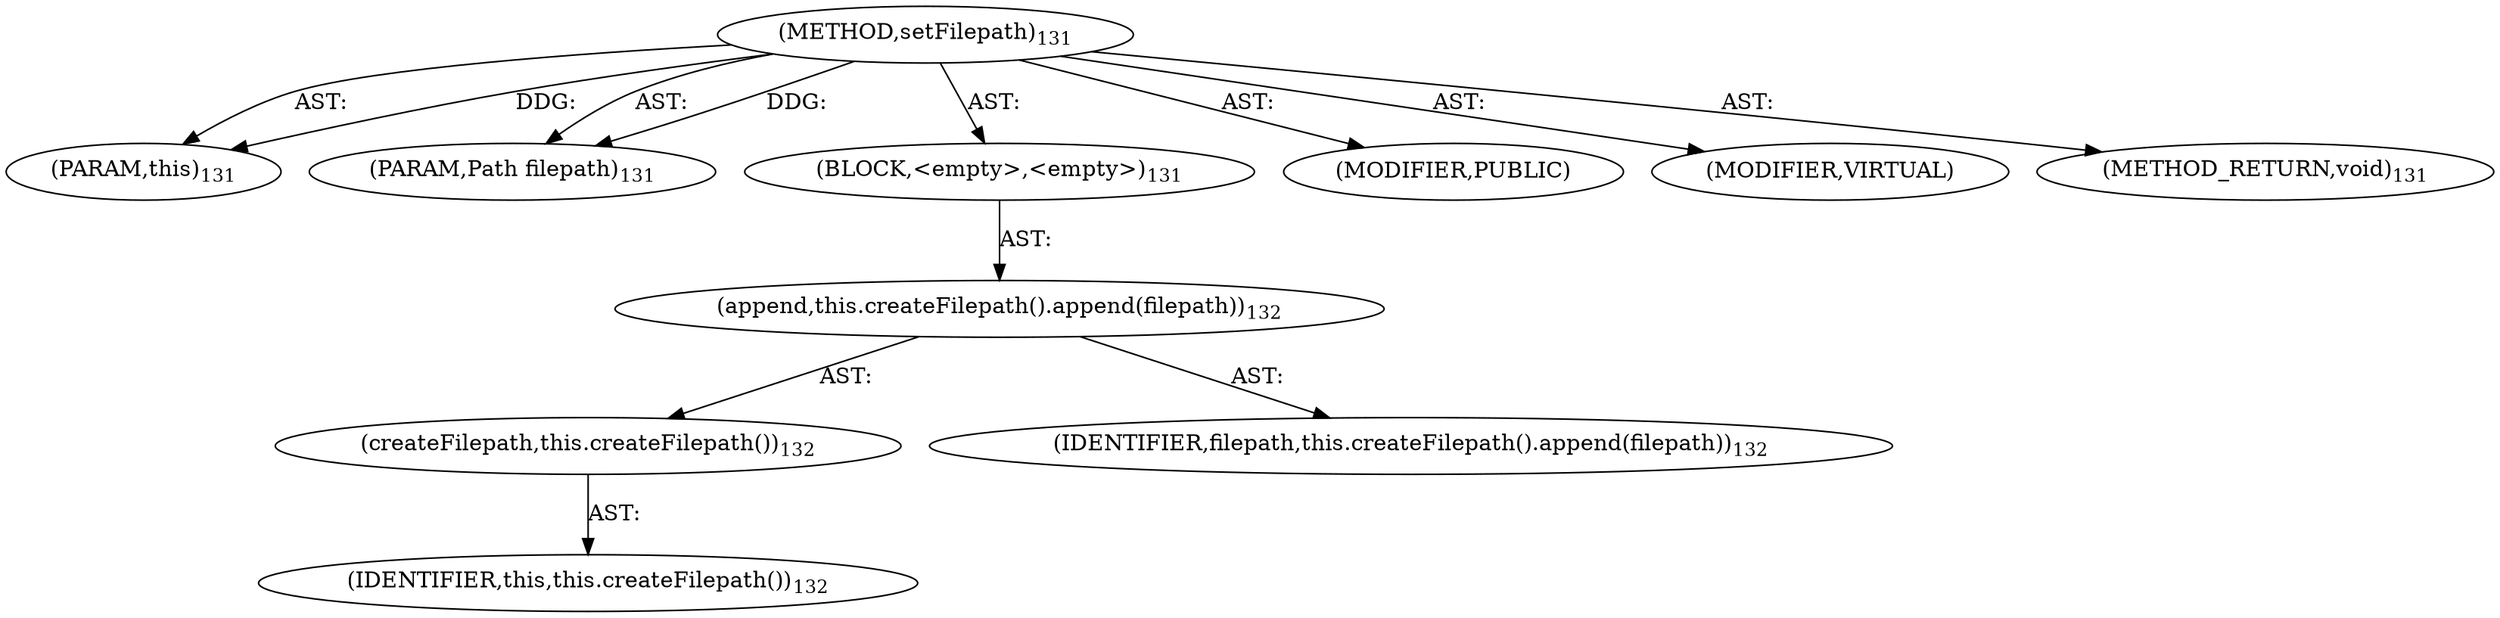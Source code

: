 digraph "setFilepath" {  
"111669149699" [label = <(METHOD,setFilepath)<SUB>131</SUB>> ]
"115964116995" [label = <(PARAM,this)<SUB>131</SUB>> ]
"115964117015" [label = <(PARAM,Path filepath)<SUB>131</SUB>> ]
"25769803780" [label = <(BLOCK,&lt;empty&gt;,&lt;empty&gt;)<SUB>131</SUB>> ]
"30064771086" [label = <(append,this.createFilepath().append(filepath))<SUB>132</SUB>> ]
"30064771087" [label = <(createFilepath,this.createFilepath())<SUB>132</SUB>> ]
"68719476742" [label = <(IDENTIFIER,this,this.createFilepath())<SUB>132</SUB>> ]
"68719476801" [label = <(IDENTIFIER,filepath,this.createFilepath().append(filepath))<SUB>132</SUB>> ]
"133143986193" [label = <(MODIFIER,PUBLIC)> ]
"133143986194" [label = <(MODIFIER,VIRTUAL)> ]
"128849018883" [label = <(METHOD_RETURN,void)<SUB>131</SUB>> ]
  "111669149699" -> "115964116995"  [ label = "AST: "] 
  "111669149699" -> "115964117015"  [ label = "AST: "] 
  "111669149699" -> "25769803780"  [ label = "AST: "] 
  "111669149699" -> "133143986193"  [ label = "AST: "] 
  "111669149699" -> "133143986194"  [ label = "AST: "] 
  "111669149699" -> "128849018883"  [ label = "AST: "] 
  "25769803780" -> "30064771086"  [ label = "AST: "] 
  "30064771086" -> "30064771087"  [ label = "AST: "] 
  "30064771086" -> "68719476801"  [ label = "AST: "] 
  "30064771087" -> "68719476742"  [ label = "AST: "] 
  "111669149699" -> "115964116995"  [ label = "DDG: "] 
  "111669149699" -> "115964117015"  [ label = "DDG: "] 
}
